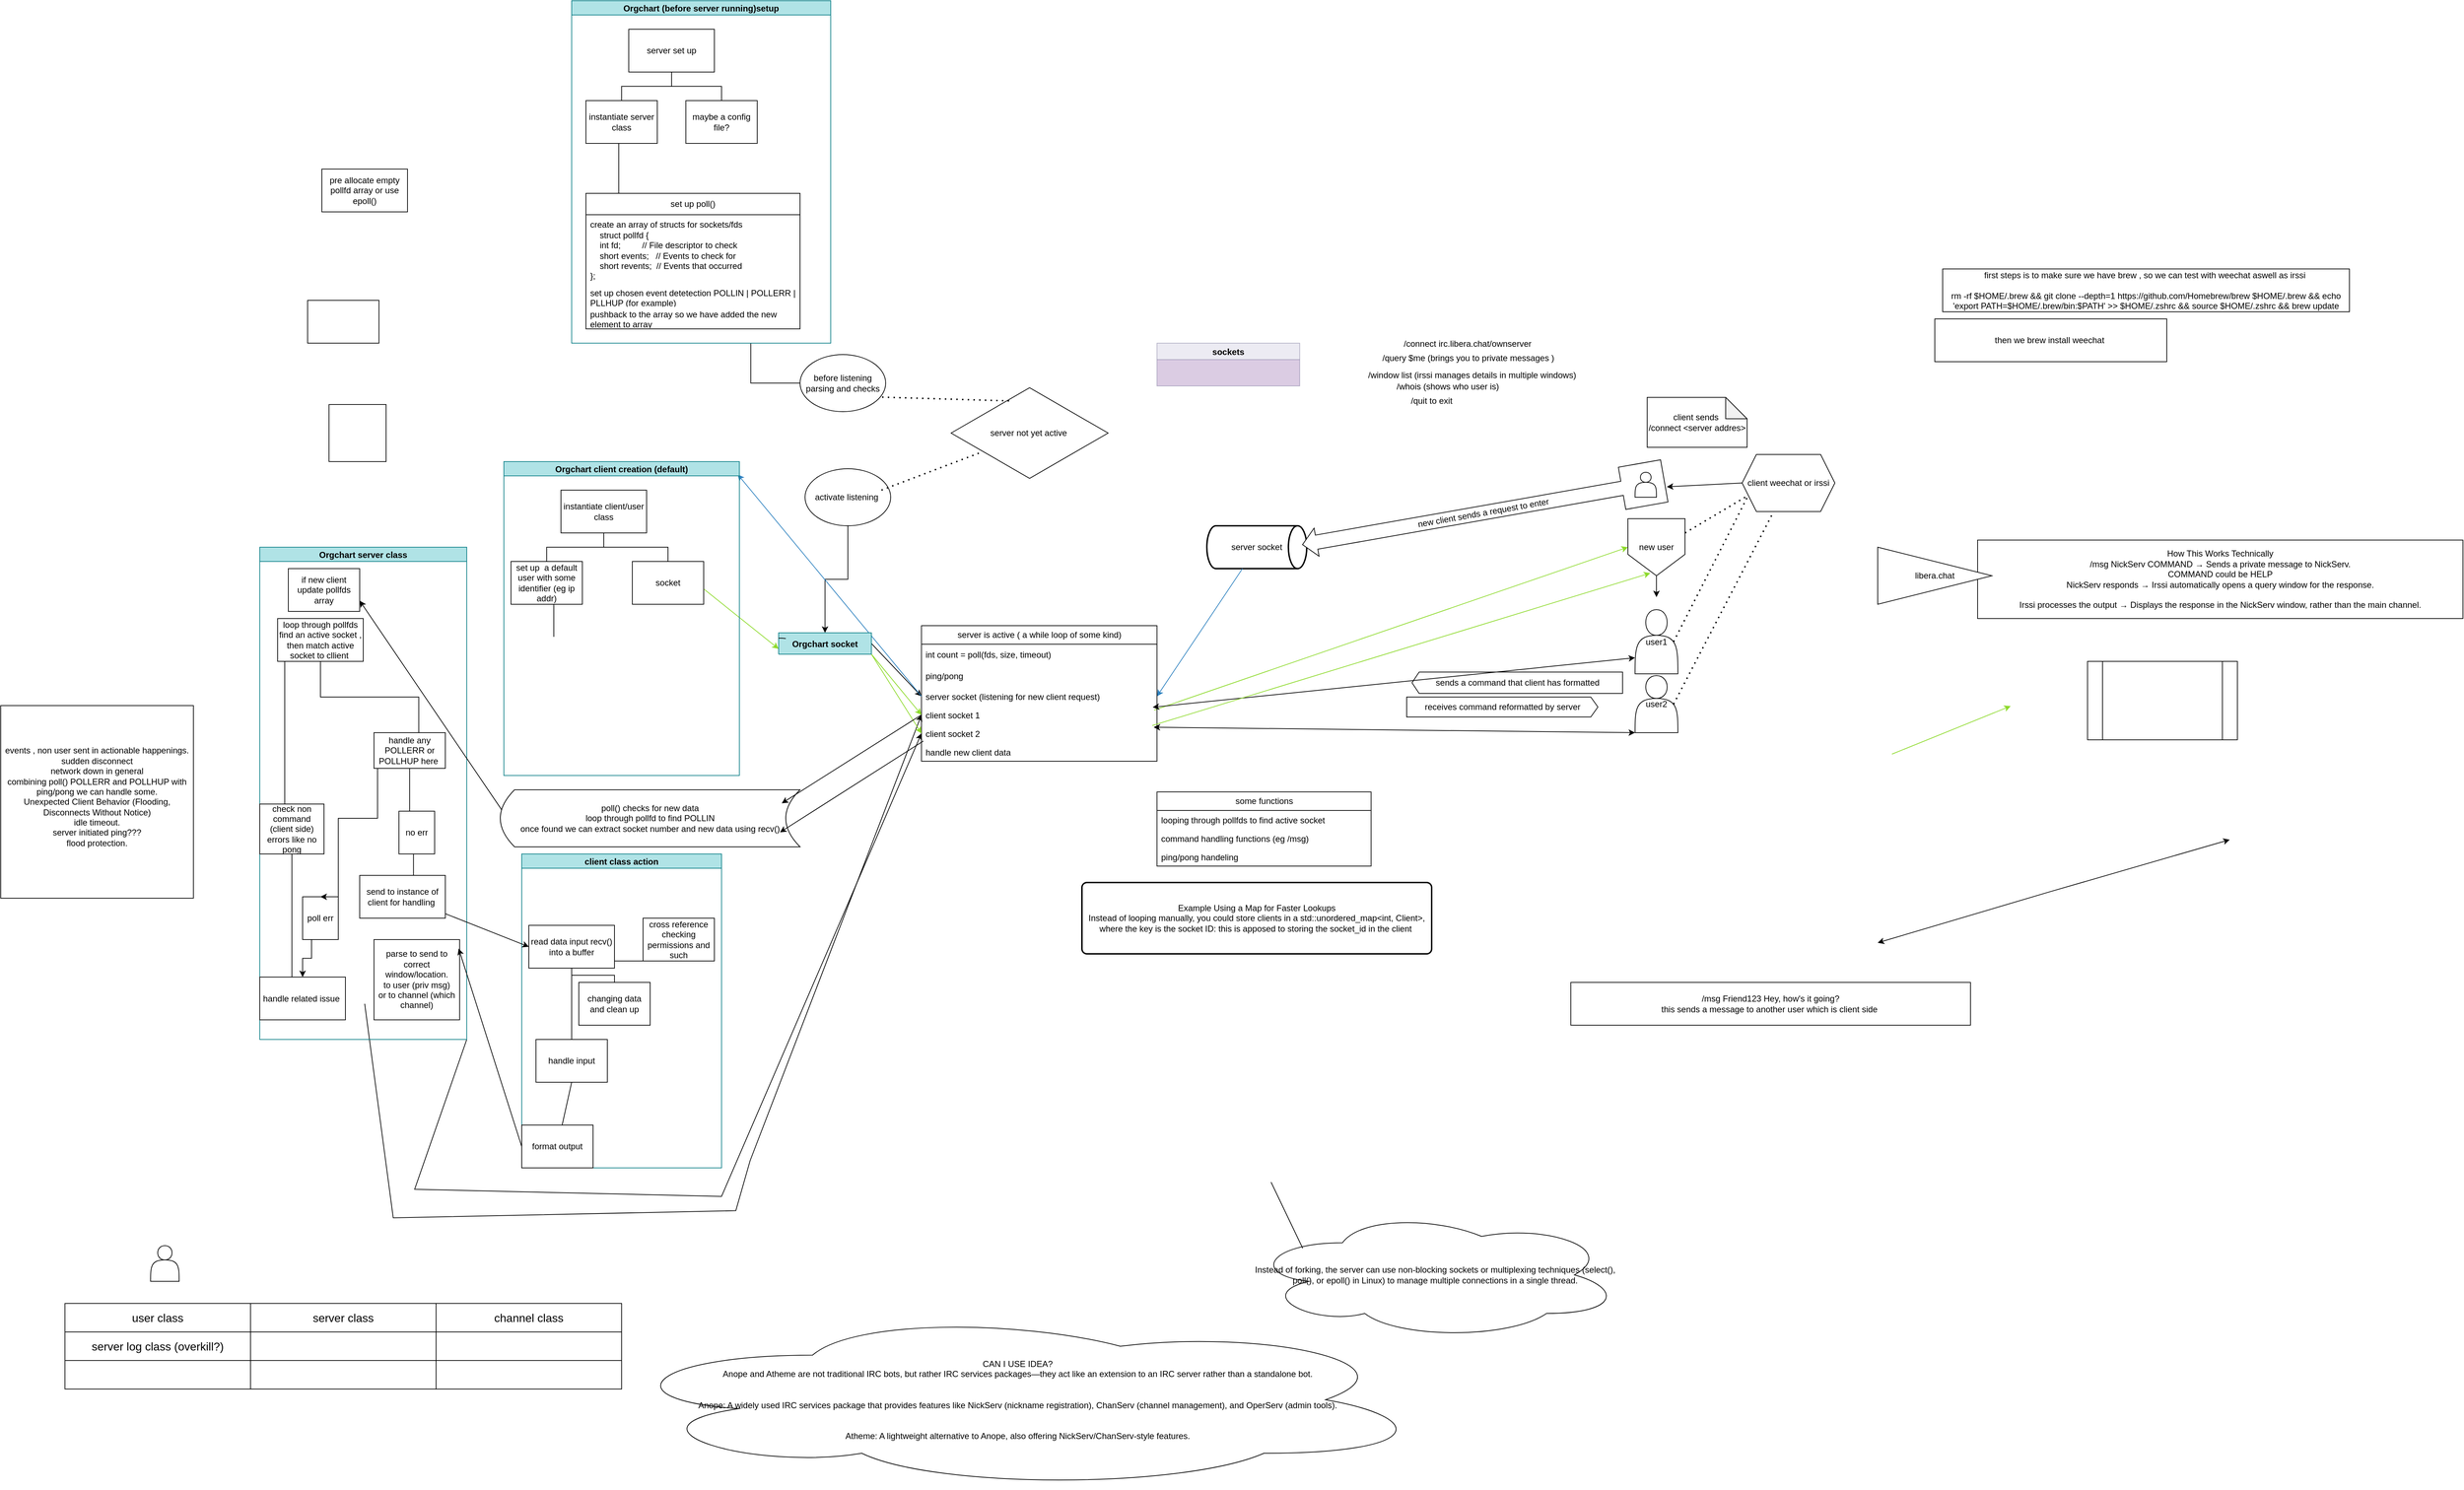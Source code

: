 <mxfile version="26.2.9">
  <diagram id="C5RBs43oDa-KdzZeNtuy" name="Page-1">
    <mxGraphModel dx="3628" dy="2296" grid="1" gridSize="10" guides="1" tooltips="1" connect="1" arrows="1" fold="1" page="1" pageScale="1" pageWidth="827" pageHeight="1169" math="0" shadow="0">
      <root>
        <mxCell id="WIyWlLk6GJQsqaUBKTNV-0" />
        <mxCell id="WIyWlLk6GJQsqaUBKTNV-1" parent="WIyWlLk6GJQsqaUBKTNV-0" />
        <mxCell id="5MD_yXAeS-COMyXmqL5d-62" value="sockets" style="swimlane;fillColor=#d0cee2;swimlaneFillColor=#A680B8;opacity=40;strokeColor=#56517e;" parent="WIyWlLk6GJQsqaUBKTNV-1" vertex="1">
          <mxGeometry x="140.15" y="-96" width="200" height="60" as="geometry" />
        </mxCell>
        <mxCell id="6PssmGfSwWKb-5sigFfC-0" value="first steps is to make sure we have brew , so we can test with weechat aswell as irssi&amp;nbsp;&lt;br&gt;&lt;br&gt;&lt;div&gt;rm -rf $HOME/.brew &amp;amp;&amp;amp; git clone --depth=1 https://github.com/Homebrew/brew $HOME/.brew &amp;amp;&amp;amp; echo &#39;export PATH=$HOME/.brew/bin:$PATH&#39; &amp;gt;&amp;gt; $HOME/.zshrc &amp;amp;&amp;amp; source $HOME/.zshrc &amp;amp;&amp;amp; brew update&lt;br&gt;&lt;/div&gt;" style="rounded=0;whiteSpace=wrap;html=1;" parent="WIyWlLk6GJQsqaUBKTNV-1" vertex="1">
          <mxGeometry x="1241" y="-200" width="570" height="60" as="geometry" />
        </mxCell>
        <mxCell id="6PssmGfSwWKb-5sigFfC-1" value="then we brew install weechat&amp;nbsp;" style="rounded=0;whiteSpace=wrap;html=1;" parent="WIyWlLk6GJQsqaUBKTNV-1" vertex="1">
          <mxGeometry x="1230" y="-130" width="325" height="60" as="geometry" />
        </mxCell>
        <mxCell id="6PssmGfSwWKb-5sigFfC-3" value="client weechat or irssi" style="shape=hexagon;perimeter=hexagonPerimeter2;whiteSpace=wrap;html=1;fixedSize=1;" parent="WIyWlLk6GJQsqaUBKTNV-1" vertex="1">
          <mxGeometry x="960" y="60" width="130" height="80" as="geometry" />
        </mxCell>
        <mxCell id="6PssmGfSwWKb-5sigFfC-4" value="server not yet active&amp;nbsp;" style="html=1;whiteSpace=wrap;aspect=fixed;shape=isoRectangle;" parent="WIyWlLk6GJQsqaUBKTNV-1" vertex="1">
          <mxGeometry x="-148.34" y="-36" width="220" height="132" as="geometry" />
        </mxCell>
        <mxCell id="6PssmGfSwWKb-5sigFfC-5" value="before listening parsing and checks" style="ellipse;whiteSpace=wrap;html=1;" parent="WIyWlLk6GJQsqaUBKTNV-1" vertex="1">
          <mxGeometry x="-360" y="-80" width="120" height="80" as="geometry" />
        </mxCell>
        <mxCell id="5MD_yXAeS-COMyXmqL5d-126" style="edgeStyle=orthogonalEdgeStyle;rounded=0;orthogonalLoop=1;jettySize=auto;html=1;exitX=0.5;exitY=1;exitDx=0;exitDy=0;entryX=0.5;entryY=0;entryDx=0;entryDy=0;" parent="WIyWlLk6GJQsqaUBKTNV-1" source="6PssmGfSwWKb-5sigFfC-6" target="5MD_yXAeS-COMyXmqL5d-55" edge="1">
          <mxGeometry relative="1" as="geometry" />
        </mxCell>
        <mxCell id="6PssmGfSwWKb-5sigFfC-6" value="activate listening&amp;nbsp;" style="ellipse;whiteSpace=wrap;html=1;" parent="WIyWlLk6GJQsqaUBKTNV-1" vertex="1">
          <mxGeometry x="-353" y="80" width="120" height="80" as="geometry" />
        </mxCell>
        <mxCell id="6PssmGfSwWKb-5sigFfC-8" value="" style="endArrow=none;dashed=1;html=1;dashPattern=1 3;strokeWidth=2;rounded=0;exitX=0.958;exitY=0.746;exitDx=0;exitDy=0;exitPerimeter=0;entryX=0.382;entryY=0.159;entryDx=0;entryDy=0;entryPerimeter=0;" parent="WIyWlLk6GJQsqaUBKTNV-1" source="6PssmGfSwWKb-5sigFfC-5" target="6PssmGfSwWKb-5sigFfC-4" edge="1">
          <mxGeometry width="50" height="50" relative="1" as="geometry">
            <mxPoint x="-250" y="300" as="sourcePoint" />
            <mxPoint x="-123.088" y="160" as="targetPoint" />
            <Array as="points" />
          </mxGeometry>
        </mxCell>
        <mxCell id="6PssmGfSwWKb-5sigFfC-9" value="" style="endArrow=none;dashed=1;html=1;dashPattern=1 3;strokeWidth=2;rounded=0;entryX=0.2;entryY=0.699;entryDx=0;entryDy=0;entryPerimeter=0;exitX=0.892;exitY=0.375;exitDx=0;exitDy=0;exitPerimeter=0;" parent="WIyWlLk6GJQsqaUBKTNV-1" source="6PssmGfSwWKb-5sigFfC-6" target="6PssmGfSwWKb-5sigFfC-4" edge="1">
          <mxGeometry width="50" height="50" relative="1" as="geometry">
            <mxPoint x="-210" y="460" as="sourcePoint" />
            <mxPoint x="-160" y="410" as="targetPoint" />
          </mxGeometry>
        </mxCell>
        <mxCell id="6PssmGfSwWKb-5sigFfC-16" value="/query $me (brings you to private messages )" style="text;strokeColor=none;fillColor=none;align=left;verticalAlign=middle;spacingLeft=4;spacingRight=4;overflow=hidden;points=[[0,0.5],[1,0.5]];portConstraint=eastwest;rotatable=0;whiteSpace=wrap;html=1;" parent="WIyWlLk6GJQsqaUBKTNV-1" vertex="1">
          <mxGeometry x="450" y="-90" width="350" height="30" as="geometry" />
        </mxCell>
        <mxCell id="6PssmGfSwWKb-5sigFfC-17" value="/connect irc.libera.chat/ownserver" style="text;strokeColor=none;fillColor=none;align=left;verticalAlign=middle;spacingLeft=4;spacingRight=4;overflow=hidden;points=[[0,0.5],[1,0.5]];portConstraint=eastwest;rotatable=0;whiteSpace=wrap;html=1;" parent="WIyWlLk6GJQsqaUBKTNV-1" vertex="1">
          <mxGeometry x="480" y="-110" width="390" height="30" as="geometry" />
        </mxCell>
        <mxCell id="6PssmGfSwWKb-5sigFfC-18" value="/quit to exit" style="text;strokeColor=none;fillColor=none;align=left;verticalAlign=middle;spacingLeft=4;spacingRight=4;overflow=hidden;points=[[0,0.5],[1,0.5]];portConstraint=eastwest;rotatable=0;whiteSpace=wrap;html=1;" parent="WIyWlLk6GJQsqaUBKTNV-1" vertex="1">
          <mxGeometry x="490" y="-30" width="310" height="30" as="geometry" />
        </mxCell>
        <mxCell id="6PssmGfSwWKb-5sigFfC-19" value="/whois (shows who user is)" style="text;strokeColor=none;fillColor=none;align=left;verticalAlign=middle;spacingLeft=4;spacingRight=4;overflow=hidden;points=[[0,0.5],[1,0.5]];portConstraint=eastwest;rotatable=0;whiteSpace=wrap;html=1;" parent="WIyWlLk6GJQsqaUBKTNV-1" vertex="1">
          <mxGeometry x="470" y="-50" width="290" height="30" as="geometry" />
        </mxCell>
        <mxCell id="6PssmGfSwWKb-5sigFfC-20" value="/window list (irssi manages details in multiple windows)" style="text;strokeColor=none;fillColor=none;align=left;verticalAlign=middle;spacingLeft=4;spacingRight=4;overflow=hidden;points=[[0,0.5],[1,0.5]];portConstraint=eastwest;rotatable=0;whiteSpace=wrap;html=1;" parent="WIyWlLk6GJQsqaUBKTNV-1" vertex="1">
          <mxGeometry x="430" y="-66" width="460" height="30" as="geometry" />
        </mxCell>
        <mxCell id="6PssmGfSwWKb-5sigFfC-22" value="&lt;div&gt;How This Works Technically&lt;/div&gt;&lt;div&gt;/msg NickServ COMMAND → Sends a private message to NickServ.&lt;/div&gt;&lt;div&gt;COMMAND could be HELP&lt;/div&gt;&lt;div&gt;NickServ responds → Irssi automatically opens a query window for the response.&lt;/div&gt;&lt;div&gt;&lt;br&gt;&lt;/div&gt;&lt;div&gt;Irssi processes the output → Displays the response in the NickServ window, rather than the main channel.&lt;/div&gt;" style="rounded=0;whiteSpace=wrap;html=1;" parent="WIyWlLk6GJQsqaUBKTNV-1" vertex="1">
          <mxGeometry x="1290" y="180" width="680" height="110" as="geometry" />
        </mxCell>
        <mxCell id="6PssmGfSwWKb-5sigFfC-24" value="libera.chat" style="triangle;whiteSpace=wrap;html=1;" parent="WIyWlLk6GJQsqaUBKTNV-1" vertex="1">
          <mxGeometry x="1150" y="190" width="160" height="80" as="geometry" />
        </mxCell>
        <mxCell id="6PssmGfSwWKb-5sigFfC-25" value="/msg Friend123 Hey, how&#39;s it going?&lt;br&gt;this sends a message to another user which is client side&amp;nbsp;" style="rounded=0;whiteSpace=wrap;html=1;" parent="WIyWlLk6GJQsqaUBKTNV-1" vertex="1">
          <mxGeometry x="720" y="800" width="560" height="60" as="geometry" />
        </mxCell>
        <mxCell id="6PssmGfSwWKb-5sigFfC-27" value="" style="shape=actor;whiteSpace=wrap;html=1;" parent="WIyWlLk6GJQsqaUBKTNV-1" vertex="1">
          <mxGeometry x="-1270" y="1169" width="40" height="50" as="geometry" />
        </mxCell>
        <mxCell id="6PssmGfSwWKb-5sigFfC-28" value="&lt;div&gt;CAN I USE IDEA?&lt;/div&gt;Anope and Atheme are not traditional IRC bots, but rather IRC services packages—they act like an extension to an IRC server rather than a standalone bot.&lt;br&gt;&lt;br&gt;&lt;br&gt;Anope: A widely used IRC services package that provides features like NickServ (nickname registration), ChanServ (channel management), and OperServ (admin tools).&lt;br&gt;&lt;br&gt;&lt;br&gt;Atheme: A lightweight alternative to Anope, also offering NickServ/ChanServ-style features." style="ellipse;shape=cloud;whiteSpace=wrap;html=1;" parent="WIyWlLk6GJQsqaUBKTNV-1" vertex="1">
          <mxGeometry x="-630" y="1260" width="1150" height="250" as="geometry" />
        </mxCell>
        <mxCell id="6PssmGfSwWKb-5sigFfC-29" value="" style="shape=table;startSize=0;container=1;collapsible=0;childLayout=tableLayout;fontSize=16;" parent="WIyWlLk6GJQsqaUBKTNV-1" vertex="1">
          <mxGeometry x="-1390" y="1250" width="780" height="120" as="geometry" />
        </mxCell>
        <mxCell id="6PssmGfSwWKb-5sigFfC-30" value="" style="shape=tableRow;horizontal=0;startSize=0;swimlaneHead=0;swimlaneBody=0;strokeColor=inherit;top=0;left=0;bottom=0;right=0;collapsible=0;dropTarget=0;fillColor=none;points=[[0,0.5],[1,0.5]];portConstraint=eastwest;fontSize=16;" parent="6PssmGfSwWKb-5sigFfC-29" vertex="1">
          <mxGeometry width="780" height="40" as="geometry" />
        </mxCell>
        <mxCell id="6PssmGfSwWKb-5sigFfC-31" value="user class" style="shape=partialRectangle;html=1;whiteSpace=wrap;connectable=0;strokeColor=inherit;overflow=hidden;fillColor=none;top=0;left=0;bottom=0;right=0;pointerEvents=1;fontSize=16;" parent="6PssmGfSwWKb-5sigFfC-30" vertex="1">
          <mxGeometry width="260" height="40" as="geometry">
            <mxRectangle width="260" height="40" as="alternateBounds" />
          </mxGeometry>
        </mxCell>
        <mxCell id="6PssmGfSwWKb-5sigFfC-32" value="server class" style="shape=partialRectangle;html=1;whiteSpace=wrap;connectable=0;strokeColor=inherit;overflow=hidden;fillColor=none;top=0;left=0;bottom=0;right=0;pointerEvents=1;fontSize=16;" parent="6PssmGfSwWKb-5sigFfC-30" vertex="1">
          <mxGeometry x="260" width="260" height="40" as="geometry">
            <mxRectangle width="260" height="40" as="alternateBounds" />
          </mxGeometry>
        </mxCell>
        <mxCell id="6PssmGfSwWKb-5sigFfC-33" value="channel class" style="shape=partialRectangle;html=1;whiteSpace=wrap;connectable=0;strokeColor=inherit;overflow=hidden;fillColor=none;top=0;left=0;bottom=0;right=0;pointerEvents=1;fontSize=16;" parent="6PssmGfSwWKb-5sigFfC-30" vertex="1">
          <mxGeometry x="520" width="260" height="40" as="geometry">
            <mxRectangle width="260" height="40" as="alternateBounds" />
          </mxGeometry>
        </mxCell>
        <mxCell id="6PssmGfSwWKb-5sigFfC-34" value="" style="shape=tableRow;horizontal=0;startSize=0;swimlaneHead=0;swimlaneBody=0;strokeColor=inherit;top=0;left=0;bottom=0;right=0;collapsible=0;dropTarget=0;fillColor=none;points=[[0,0.5],[1,0.5]];portConstraint=eastwest;fontSize=16;" parent="6PssmGfSwWKb-5sigFfC-29" vertex="1">
          <mxGeometry y="40" width="780" height="40" as="geometry" />
        </mxCell>
        <mxCell id="6PssmGfSwWKb-5sigFfC-35" value="server log class (overkill?)" style="shape=partialRectangle;html=1;whiteSpace=wrap;connectable=0;strokeColor=inherit;overflow=hidden;fillColor=none;top=0;left=0;bottom=0;right=0;pointerEvents=1;fontSize=16;" parent="6PssmGfSwWKb-5sigFfC-34" vertex="1">
          <mxGeometry width="260" height="40" as="geometry">
            <mxRectangle width="260" height="40" as="alternateBounds" />
          </mxGeometry>
        </mxCell>
        <mxCell id="6PssmGfSwWKb-5sigFfC-36" value="" style="shape=partialRectangle;html=1;whiteSpace=wrap;connectable=0;strokeColor=inherit;overflow=hidden;fillColor=none;top=0;left=0;bottom=0;right=0;pointerEvents=1;fontSize=16;" parent="6PssmGfSwWKb-5sigFfC-34" vertex="1">
          <mxGeometry x="260" width="260" height="40" as="geometry">
            <mxRectangle width="260" height="40" as="alternateBounds" />
          </mxGeometry>
        </mxCell>
        <mxCell id="6PssmGfSwWKb-5sigFfC-37" value="" style="shape=partialRectangle;html=1;whiteSpace=wrap;connectable=0;strokeColor=inherit;overflow=hidden;fillColor=none;top=0;left=0;bottom=0;right=0;pointerEvents=1;fontSize=16;" parent="6PssmGfSwWKb-5sigFfC-34" vertex="1">
          <mxGeometry x="520" width="260" height="40" as="geometry">
            <mxRectangle width="260" height="40" as="alternateBounds" />
          </mxGeometry>
        </mxCell>
        <mxCell id="6PssmGfSwWKb-5sigFfC-38" value="" style="shape=tableRow;horizontal=0;startSize=0;swimlaneHead=0;swimlaneBody=0;strokeColor=inherit;top=0;left=0;bottom=0;right=0;collapsible=0;dropTarget=0;fillColor=none;points=[[0,0.5],[1,0.5]];portConstraint=eastwest;fontSize=16;" parent="6PssmGfSwWKb-5sigFfC-29" vertex="1">
          <mxGeometry y="80" width="780" height="40" as="geometry" />
        </mxCell>
        <mxCell id="6PssmGfSwWKb-5sigFfC-39" value="" style="shape=partialRectangle;html=1;whiteSpace=wrap;connectable=0;strokeColor=inherit;overflow=hidden;fillColor=none;top=0;left=0;bottom=0;right=0;pointerEvents=1;fontSize=16;" parent="6PssmGfSwWKb-5sigFfC-38" vertex="1">
          <mxGeometry width="260" height="40" as="geometry">
            <mxRectangle width="260" height="40" as="alternateBounds" />
          </mxGeometry>
        </mxCell>
        <mxCell id="6PssmGfSwWKb-5sigFfC-40" value="" style="shape=partialRectangle;html=1;whiteSpace=wrap;connectable=0;strokeColor=inherit;overflow=hidden;fillColor=none;top=0;left=0;bottom=0;right=0;pointerEvents=1;fontSize=16;" parent="6PssmGfSwWKb-5sigFfC-38" vertex="1">
          <mxGeometry x="260" width="260" height="40" as="geometry">
            <mxRectangle width="260" height="40" as="alternateBounds" />
          </mxGeometry>
        </mxCell>
        <mxCell id="6PssmGfSwWKb-5sigFfC-41" value="" style="shape=partialRectangle;html=1;whiteSpace=wrap;connectable=0;strokeColor=inherit;overflow=hidden;fillColor=none;top=0;left=0;bottom=0;right=0;pointerEvents=1;fontSize=16;" parent="6PssmGfSwWKb-5sigFfC-38" vertex="1">
          <mxGeometry x="520" width="260" height="40" as="geometry">
            <mxRectangle width="260" height="40" as="alternateBounds" />
          </mxGeometry>
        </mxCell>
        <mxCell id="6PssmGfSwWKb-5sigFfC-42" value="" style="shape=process;whiteSpace=wrap;html=1;backgroundOutline=1;" parent="WIyWlLk6GJQsqaUBKTNV-1" vertex="1">
          <mxGeometry x="1444" y="350" width="210" height="110" as="geometry" />
        </mxCell>
        <mxCell id="6PssmGfSwWKb-5sigFfC-44" value="user2" style="shape=actor;whiteSpace=wrap;html=1;" parent="WIyWlLk6GJQsqaUBKTNV-1" vertex="1">
          <mxGeometry x="810" y="370" width="60" height="80" as="geometry" />
        </mxCell>
        <mxCell id="6PssmGfSwWKb-5sigFfC-45" value="" style="endArrow=none;dashed=1;html=1;dashPattern=1 3;strokeWidth=2;rounded=0;exitX=0.9;exitY=0.5;exitDx=0;exitDy=0;exitPerimeter=0;" parent="WIyWlLk6GJQsqaUBKTNV-1" source="6PssmGfSwWKb-5sigFfC-44" target="6PssmGfSwWKb-5sigFfC-3" edge="1">
          <mxGeometry width="50" height="50" relative="1" as="geometry">
            <mxPoint x="590" y="320" as="sourcePoint" />
            <mxPoint x="640" y="270" as="targetPoint" />
          </mxGeometry>
        </mxCell>
        <mxCell id="6PssmGfSwWKb-5sigFfC-48" value="" style="endArrow=classic;startArrow=classic;html=1;rounded=0;exitX=0.986;exitY=0.167;exitDx=0;exitDy=0;exitPerimeter=0;entryX=0;entryY=1;entryDx=0;entryDy=0;entryPerimeter=0;" parent="WIyWlLk6GJQsqaUBKTNV-1" source="5MD_yXAeS-COMyXmqL5d-67" target="6PssmGfSwWKb-5sigFfC-44" edge="1">
          <mxGeometry width="50" height="50" relative="1" as="geometry">
            <mxPoint x="400" y="520" as="sourcePoint" />
            <mxPoint x="450" y="470" as="targetPoint" />
          </mxGeometry>
        </mxCell>
        <mxCell id="6PssmGfSwWKb-5sigFfC-50" value="user1" style="shape=actor;whiteSpace=wrap;html=1;" parent="WIyWlLk6GJQsqaUBKTNV-1" vertex="1">
          <mxGeometry x="810" y="277.5" width="60" height="90" as="geometry" />
        </mxCell>
        <mxCell id="6PssmGfSwWKb-5sigFfC-51" value="" style="endArrow=none;dashed=1;html=1;dashPattern=1 3;strokeWidth=2;rounded=0;entryX=0;entryY=0.75;entryDx=0;entryDy=0;exitX=0.9;exitY=0.5;exitDx=0;exitDy=0;exitPerimeter=0;" parent="WIyWlLk6GJQsqaUBKTNV-1" source="6PssmGfSwWKb-5sigFfC-50" target="6PssmGfSwWKb-5sigFfC-3" edge="1">
          <mxGeometry width="50" height="50" relative="1" as="geometry">
            <mxPoint x="530" y="320" as="sourcePoint" />
            <mxPoint x="580" y="270" as="targetPoint" />
          </mxGeometry>
        </mxCell>
        <mxCell id="6PssmGfSwWKb-5sigFfC-53" value="" style="endArrow=classic;startArrow=classic;html=1;rounded=0;entryX=0.054;entryY=0.963;entryDx=0;entryDy=0;entryPerimeter=0;" parent="WIyWlLk6GJQsqaUBKTNV-1" edge="1">
          <mxGeometry width="50" height="50" relative="1" as="geometry">
            <mxPoint x="1150" y="744.441" as="sourcePoint" />
            <mxPoint x="1643.24" y="600.0" as="targetPoint" />
            <Array as="points">
              <mxPoint x="1390" y="673.33" />
            </Array>
          </mxGeometry>
        </mxCell>
        <mxCell id="6PssmGfSwWKb-5sigFfC-61" value="Instead of forking, the server can use non-blocking sockets or multiplexing techniques (select(), poll(), or epoll() in Linux) to manage multiple connections in a single thread." style="ellipse;shape=cloud;whiteSpace=wrap;html=1;" parent="WIyWlLk6GJQsqaUBKTNV-1" vertex="1">
          <mxGeometry x="270" y="1120" width="520" height="180" as="geometry" />
        </mxCell>
        <mxCell id="6PssmGfSwWKb-5sigFfC-63" value="" style="endArrow=none;html=1;rounded=0;exitX=0.143;exitY=0.293;exitDx=0;exitDy=0;exitPerimeter=0;" parent="WIyWlLk6GJQsqaUBKTNV-1" source="6PssmGfSwWKb-5sigFfC-61" edge="1">
          <mxGeometry width="50" height="50" relative="1" as="geometry">
            <mxPoint x="340" y="940" as="sourcePoint" />
            <mxPoint x="300" y="1080" as="targetPoint" />
          </mxGeometry>
        </mxCell>
        <mxCell id="5MD_yXAeS-COMyXmqL5d-1" value="server socket" style="strokeWidth=2;html=1;shape=mxgraph.flowchart.direct_data;whiteSpace=wrap;" parent="WIyWlLk6GJQsqaUBKTNV-1" vertex="1">
          <mxGeometry x="210" y="160" width="140" height="60" as="geometry" />
        </mxCell>
        <mxCell id="5MD_yXAeS-COMyXmqL5d-2" value="" style="endArrow=classic;html=1;rounded=0;entryX=0;entryY=0.5;entryDx=0;entryDy=0;exitX=1;exitY=0.5;exitDx=0;exitDy=0;" parent="WIyWlLk6GJQsqaUBKTNV-1" source="5MD_yXAeS-COMyXmqL5d-55" target="5MD_yXAeS-COMyXmqL5d-65" edge="1">
          <mxGeometry width="50" height="50" relative="1" as="geometry">
            <mxPoint x="80" y="310" as="sourcePoint" />
            <mxPoint x="180" y="190" as="targetPoint" />
          </mxGeometry>
        </mxCell>
        <mxCell id="5MD_yXAeS-COMyXmqL5d-8" value="new client sends a request to enter" style="html=1;shadow=0;dashed=0;align=center;verticalAlign=middle;shape=mxgraph.arrows2.calloutArrow;dy=10;dx=20;notch=60;arrowHead=10;flipH=1;rotation=-10;" parent="WIyWlLk6GJQsqaUBKTNV-1" vertex="1">
          <mxGeometry x="340.15" y="111.74" width="514.68" height="60" as="geometry" />
        </mxCell>
        <mxCell id="5MD_yXAeS-COMyXmqL5d-9" value="&lt;div&gt;&lt;br&gt;&lt;/div&gt;" style="shape=actor;whiteSpace=wrap;html=1;align=center;" parent="WIyWlLk6GJQsqaUBKTNV-1" vertex="1">
          <mxGeometry x="810" y="85" width="30" height="35" as="geometry" />
        </mxCell>
        <mxCell id="5MD_yXAeS-COMyXmqL5d-11" value="" style="endArrow=classic;html=1;rounded=0;exitX=0;exitY=0.5;exitDx=0;exitDy=0;entryX=-0.004;entryY=0.646;entryDx=0;entryDy=0;entryPerimeter=0;" parent="WIyWlLk6GJQsqaUBKTNV-1" source="6PssmGfSwWKb-5sigFfC-3" target="5MD_yXAeS-COMyXmqL5d-8" edge="1">
          <mxGeometry width="50" height="50" relative="1" as="geometry">
            <mxPoint x="830" y="140" as="sourcePoint" />
            <mxPoint x="880" y="90" as="targetPoint" />
          </mxGeometry>
        </mxCell>
        <mxCell id="5MD_yXAeS-COMyXmqL5d-12" value="client sends&amp;nbsp;&lt;div&gt;/connect &amp;lt;server addres&amp;gt;&lt;/div&gt;" style="shape=note;whiteSpace=wrap;html=1;backgroundOutline=1;darkOpacity=0.05;" parent="WIyWlLk6GJQsqaUBKTNV-1" vertex="1">
          <mxGeometry x="827" y="-20" width="140" height="70" as="geometry" />
        </mxCell>
        <mxCell id="5MD_yXAeS-COMyXmqL5d-13" value="" style="endArrow=classic;html=1;rounded=0;fillColor=#dae8fc;strokeColor=#2D81BF;entryX=1;entryY=0.5;entryDx=0;entryDy=0;" parent="WIyWlLk6GJQsqaUBKTNV-1" source="5MD_yXAeS-COMyXmqL5d-1" target="5MD_yXAeS-COMyXmqL5d-65" edge="1">
          <mxGeometry width="50" height="50" relative="1" as="geometry">
            <mxPoint x="20" y="380" as="sourcePoint" />
            <mxPoint x="130" y="310" as="targetPoint" />
          </mxGeometry>
        </mxCell>
        <mxCell id="5MD_yXAeS-COMyXmqL5d-15" value="" style="endArrow=classic;html=1;rounded=0;entryX=-0.03;entryY=0.663;entryDx=0;entryDy=0;entryPerimeter=0;exitX=0.724;exitY=0.224;exitDx=0;exitDy=0;exitPerimeter=0;strokeColor=#8DDA2B;" parent="WIyWlLk6GJQsqaUBKTNV-1" edge="1">
          <mxGeometry width="50" height="50" relative="1" as="geometry">
            <mxPoint x="1170" y="480.0" as="sourcePoint" />
            <mxPoint x="1336.3" y="412.7" as="targetPoint" />
          </mxGeometry>
        </mxCell>
        <mxCell id="5MD_yXAeS-COMyXmqL5d-16" value="" style="endArrow=classic;html=1;rounded=0;exitX=0.988;exitY=0.244;exitDx=0;exitDy=0;strokeColor=#8DDA2B;entryX=0;entryY=0.5;entryDx=0;entryDy=0;exitPerimeter=0;" parent="WIyWlLk6GJQsqaUBKTNV-1" source="5MD_yXAeS-COMyXmqL5d-66" target="5MD_yXAeS-COMyXmqL5d-19" edge="1">
          <mxGeometry width="50" height="50" relative="1" as="geometry">
            <mxPoint x="340" y="355" as="sourcePoint" />
            <mxPoint x="790" y="190" as="targetPoint" />
          </mxGeometry>
        </mxCell>
        <mxCell id="5MD_yXAeS-COMyXmqL5d-22" style="edgeStyle=orthogonalEdgeStyle;rounded=0;orthogonalLoop=1;jettySize=auto;html=1;" parent="WIyWlLk6GJQsqaUBKTNV-1" source="5MD_yXAeS-COMyXmqL5d-19" edge="1">
          <mxGeometry relative="1" as="geometry">
            <mxPoint x="840" y="260" as="targetPoint" />
          </mxGeometry>
        </mxCell>
        <mxCell id="5MD_yXAeS-COMyXmqL5d-19" value="new user" style="shape=offPageConnector;whiteSpace=wrap;html=1;" parent="WIyWlLk6GJQsqaUBKTNV-1" vertex="1">
          <mxGeometry x="800" y="150" width="80" height="80" as="geometry" />
        </mxCell>
        <mxCell id="5MD_yXAeS-COMyXmqL5d-21" value="" style="endArrow=none;dashed=1;html=1;dashPattern=1 3;strokeWidth=2;rounded=0;entryX=0;entryY=0.75;entryDx=0;entryDy=0;exitX=1;exitY=0.25;exitDx=0;exitDy=0;" parent="WIyWlLk6GJQsqaUBKTNV-1" source="5MD_yXAeS-COMyXmqL5d-19" target="6PssmGfSwWKb-5sigFfC-3" edge="1">
          <mxGeometry width="50" height="50" relative="1" as="geometry">
            <mxPoint x="880" y="190" as="sourcePoint" />
            <mxPoint x="930" y="140" as="targetPoint" />
          </mxGeometry>
        </mxCell>
        <mxCell id="5MD_yXAeS-COMyXmqL5d-26" value="sends a command that client has formatted" style="html=1;shadow=0;dashed=0;align=center;verticalAlign=middle;shape=mxgraph.arrows2.arrow;dy=0;dx=10;notch=0;rotation=0;flipH=1;" parent="WIyWlLk6GJQsqaUBKTNV-1" vertex="1">
          <mxGeometry x="497.5" y="365" width="295" height="30" as="geometry" />
        </mxCell>
        <mxCell id="5MD_yXAeS-COMyXmqL5d-37" value="" style="endArrow=classic;html=1;rounded=0;entryX=0;entryY=0.5;entryDx=0;entryDy=0;exitX=1;exitY=1;exitDx=0;exitDy=0;" parent="WIyWlLk6GJQsqaUBKTNV-1" source="5MD_yXAeS-COMyXmqL5d-94" target="5MD_yXAeS-COMyXmqL5d-67" edge="1">
          <mxGeometry width="50" height="50" relative="1" as="geometry">
            <mxPoint x="-950" y="1020" as="sourcePoint" />
            <mxPoint x="110" y="910" as="targetPoint" />
            <Array as="points">
              <mxPoint x="-900" y="1090" />
              <mxPoint x="-470" y="1100" />
            </Array>
          </mxGeometry>
        </mxCell>
        <mxCell id="5MD_yXAeS-COMyXmqL5d-38" value="" style="endArrow=classic;html=1;rounded=0;entryX=0;entryY=0.5;entryDx=0;entryDy=0;" parent="WIyWlLk6GJQsqaUBKTNV-1" target="5MD_yXAeS-COMyXmqL5d-66" edge="1">
          <mxGeometry width="50" height="50" relative="1" as="geometry">
            <mxPoint x="-970" y="830" as="sourcePoint" />
            <mxPoint x="190" y="610" as="targetPoint" />
            <Array as="points">
              <mxPoint x="-930" y="1130" />
              <mxPoint x="-450" y="1120" />
              <mxPoint x="-430" y="1050" />
            </Array>
          </mxGeometry>
        </mxCell>
        <mxCell id="5MD_yXAeS-COMyXmqL5d-39" value="" style="endArrow=classic;startArrow=classic;html=1;rounded=0;entryX=0;entryY=0.75;entryDx=0;entryDy=0;exitX=0.982;exitY=0.09;exitDx=0;exitDy=0;exitPerimeter=0;" parent="WIyWlLk6GJQsqaUBKTNV-1" source="5MD_yXAeS-COMyXmqL5d-66" target="6PssmGfSwWKb-5sigFfC-50" edge="1">
          <mxGeometry width="50" height="50" relative="1" as="geometry">
            <mxPoint x="480" y="510" as="sourcePoint" />
            <mxPoint x="530" y="460" as="targetPoint" />
          </mxGeometry>
        </mxCell>
        <mxCell id="5MD_yXAeS-COMyXmqL5d-42" value="receives command reformatted by server" style="html=1;shadow=0;dashed=0;align=center;verticalAlign=middle;shape=mxgraph.arrows2.arrow;dy=0;dx=10;notch=0;rotation=0;" parent="WIyWlLk6GJQsqaUBKTNV-1" vertex="1">
          <mxGeometry x="490" y="400" width="267.94" height="28" as="geometry" />
        </mxCell>
        <mxCell id="5MD_yXAeS-COMyXmqL5d-54" style="edgeStyle=elbowEdgeStyle;rounded=0;orthogonalLoop=1;jettySize=auto;html=1;startArrow=none;endArrow=none;exitX=0.5;exitY=1;exitDx=0;exitDy=0;" parent="WIyWlLk6GJQsqaUBKTNV-1" source="5MD_yXAeS-COMyXmqL5d-48" target="6PssmGfSwWKb-5sigFfC-5" edge="1">
          <mxGeometry relative="1" as="geometry" />
        </mxCell>
        <mxCell id="5MD_yXAeS-COMyXmqL5d-64" value="server is active ( a while loop of some kind)" style="swimlane;fontStyle=0;childLayout=stackLayout;horizontal=1;startSize=26;fillColor=none;horizontalStack=0;resizeParent=1;resizeParentMax=0;resizeLast=0;collapsible=1;marginBottom=0;html=1;" parent="WIyWlLk6GJQsqaUBKTNV-1" vertex="1">
          <mxGeometry x="-189.85" y="300" width="330" height="190" as="geometry" />
        </mxCell>
        <mxCell id="5MD_yXAeS-COMyXmqL5d-127" value="int count = poll(fds, size, timeout)" style="text;strokeColor=none;fillColor=none;align=left;verticalAlign=middle;spacingLeft=4;spacingRight=4;overflow=hidden;points=[[0,0.5],[1,0.5]];portConstraint=eastwest;rotatable=0;whiteSpace=wrap;html=1;" parent="5MD_yXAeS-COMyXmqL5d-64" vertex="1">
          <mxGeometry y="26" width="330" height="30" as="geometry" />
        </mxCell>
        <mxCell id="5MD_yXAeS-COMyXmqL5d-152" value="ping/pong" style="text;strokeColor=none;fillColor=none;align=left;verticalAlign=middle;spacingLeft=4;spacingRight=4;overflow=hidden;points=[[0,0.5],[1,0.5]];portConstraint=eastwest;rotatable=0;whiteSpace=wrap;html=1;" parent="5MD_yXAeS-COMyXmqL5d-64" vertex="1">
          <mxGeometry y="56" width="330" height="30" as="geometry" />
        </mxCell>
        <mxCell id="5MD_yXAeS-COMyXmqL5d-65" value="server socket (listening for new client request)" style="text;strokeColor=none;fillColor=none;align=left;verticalAlign=top;spacingLeft=4;spacingRight=4;overflow=hidden;rotatable=0;points=[[0,0.5],[1,0.5]];portConstraint=eastwest;whiteSpace=wrap;html=1;" parent="5MD_yXAeS-COMyXmqL5d-64" vertex="1">
          <mxGeometry y="86" width="330" height="26" as="geometry" />
        </mxCell>
        <mxCell id="5MD_yXAeS-COMyXmqL5d-66" value="client socket 1" style="text;strokeColor=none;fillColor=none;align=left;verticalAlign=top;spacingLeft=4;spacingRight=4;overflow=hidden;rotatable=0;points=[[0,0.5],[1,0.5]];portConstraint=eastwest;whiteSpace=wrap;html=1;" parent="5MD_yXAeS-COMyXmqL5d-64" vertex="1">
          <mxGeometry y="112" width="330" height="26" as="geometry" />
        </mxCell>
        <mxCell id="5MD_yXAeS-COMyXmqL5d-67" value="client socket 2" style="text;strokeColor=none;fillColor=none;align=left;verticalAlign=top;spacingLeft=4;spacingRight=4;overflow=hidden;rotatable=0;points=[[0,0.5],[1,0.5]];portConstraint=eastwest;whiteSpace=wrap;html=1;" parent="5MD_yXAeS-COMyXmqL5d-64" vertex="1">
          <mxGeometry y="138" width="330" height="26" as="geometry" />
        </mxCell>
        <mxCell id="5MD_yXAeS-COMyXmqL5d-71" value="handle new client data" style="text;strokeColor=none;fillColor=none;align=left;verticalAlign=top;spacingLeft=4;spacingRight=4;overflow=hidden;rotatable=0;points=[[0,0.5],[1,0.5]];portConstraint=eastwest;whiteSpace=wrap;html=1;" parent="5MD_yXAeS-COMyXmqL5d-64" vertex="1">
          <mxGeometry y="164" width="330" height="26" as="geometry" />
        </mxCell>
        <mxCell id="5MD_yXAeS-COMyXmqL5d-68" value="" style="endArrow=classic;html=1;rounded=0;fillColor=#dae8fc;strokeColor=#2D81BF;entryX=0.993;entryY=0.041;entryDx=0;entryDy=0;exitX=0;exitY=0.5;exitDx=0;exitDy=0;entryPerimeter=0;" parent="WIyWlLk6GJQsqaUBKTNV-1" source="5MD_yXAeS-COMyXmqL5d-65" target="5MD_yXAeS-COMyXmqL5d-81" edge="1">
          <mxGeometry width="50" height="50" relative="1" as="geometry">
            <mxPoint x="-293.34" y="459" as="sourcePoint" />
            <mxPoint x="-370" y="330" as="targetPoint" />
          </mxGeometry>
        </mxCell>
        <mxCell id="5MD_yXAeS-COMyXmqL5d-88" value="" style="whiteSpace=wrap;html=1;align=center;verticalAlign=middle;treeFolding=1;treeMoving=1;newEdgeStyle={&quot;edgeStyle&quot;:&quot;elbowEdgeStyle&quot;,&quot;startArrow&quot;:&quot;none&quot;,&quot;endArrow&quot;:&quot;none&quot;};" parent="WIyWlLk6GJQsqaUBKTNV-1" vertex="1">
          <mxGeometry x="-1050" y="-156" width="100" height="60" as="geometry" />
        </mxCell>
        <mxCell id="5MD_yXAeS-COMyXmqL5d-89" value="" style="endArrow=classic;html=1;rounded=0;strokeColor=#8DDA2B;exitX=1.007;exitY=0.65;exitDx=0;exitDy=0;exitPerimeter=0;entryX=0;entryY=0.75;entryDx=0;entryDy=0;" parent="WIyWlLk6GJQsqaUBKTNV-1" source="5MD_yXAeS-COMyXmqL5d-85" target="5MD_yXAeS-COMyXmqL5d-55" edge="1">
          <mxGeometry width="50" height="50" relative="1" as="geometry">
            <mxPoint x="-440" y="510" as="sourcePoint" />
            <mxPoint x="-330" y="460" as="targetPoint" />
            <Array as="points" />
          </mxGeometry>
        </mxCell>
        <mxCell id="5MD_yXAeS-COMyXmqL5d-90" value="" style="endArrow=classic;html=1;rounded=0;strokeColor=#8DDA2B;entryX=0;entryY=0.5;entryDx=0;entryDy=0;exitX=1;exitY=1;exitDx=0;exitDy=0;" parent="WIyWlLk6GJQsqaUBKTNV-1" source="5MD_yXAeS-COMyXmqL5d-55" target="5MD_yXAeS-COMyXmqL5d-66" edge="1">
          <mxGeometry width="50" height="50" relative="1" as="geometry">
            <mxPoint x="-355" y="510" as="sourcePoint" />
            <mxPoint x="-245" y="460" as="targetPoint" />
          </mxGeometry>
        </mxCell>
        <mxCell id="5MD_yXAeS-COMyXmqL5d-91" value="" style="endArrow=classic;html=1;rounded=0;strokeColor=#8DDA2B;exitX=1;exitY=1;exitDx=0;exitDy=0;entryX=0;entryY=0.5;entryDx=0;entryDy=0;" parent="WIyWlLk6GJQsqaUBKTNV-1" source="5MD_yXAeS-COMyXmqL5d-55" target="5MD_yXAeS-COMyXmqL5d-67" edge="1">
          <mxGeometry width="50" height="50" relative="1" as="geometry">
            <mxPoint x="-230" y="480" as="sourcePoint" />
            <mxPoint x="-173" y="505" as="targetPoint" />
          </mxGeometry>
        </mxCell>
        <mxCell id="5MD_yXAeS-COMyXmqL5d-92" value="" style="endArrow=classic;html=1;rounded=0;exitX=0.98;exitY=0.077;exitDx=0;exitDy=0;strokeColor=#8DDA2B;entryX=0.392;entryY=0.954;entryDx=0;entryDy=0;exitPerimeter=0;entryPerimeter=0;" parent="WIyWlLk6GJQsqaUBKTNV-1" source="5MD_yXAeS-COMyXmqL5d-67" target="5MD_yXAeS-COMyXmqL5d-19" edge="1">
          <mxGeometry width="50" height="50" relative="1" as="geometry">
            <mxPoint x="410" y="360" as="sourcePoint" />
            <mxPoint x="1087" y="102" as="targetPoint" />
          </mxGeometry>
        </mxCell>
        <mxCell id="5MD_yXAeS-COMyXmqL5d-94" value="Orgchart server class" style="swimlane;startSize=20;horizontal=1;containerType=tree;newEdgeStyle={&quot;edgeStyle&quot;:&quot;elbowEdgeStyle&quot;,&quot;startArrow&quot;:&quot;none&quot;,&quot;endArrow&quot;:&quot;none&quot;};fillColor=#b0e3e6;strokeColor=#0e8088;" parent="WIyWlLk6GJQsqaUBKTNV-1" vertex="1">
          <mxGeometry x="-1117" y="190" width="290" height="690" as="geometry" />
        </mxCell>
        <mxCell id="5MD_yXAeS-COMyXmqL5d-96" value="" style="edgeStyle=elbowEdgeStyle;elbow=vertical;sourcePerimeterSpacing=0;targetPerimeterSpacing=0;startArrow=none;endArrow=none;rounded=0;curved=0;entryX=0.628;entryY=-0.008;entryDx=0;entryDy=0;entryPerimeter=0;" parent="5MD_yXAeS-COMyXmqL5d-94" source="5MD_yXAeS-COMyXmqL5d-155" target="5MD_yXAeS-COMyXmqL5d-144" edge="1">
          <mxGeometry relative="1" as="geometry">
            <mxPoint x="230" y="167.5" as="targetPoint" />
          </mxGeometry>
        </mxCell>
        <mxCell id="5MD_yXAeS-COMyXmqL5d-165" style="edgeStyle=elbowEdgeStyle;rounded=0;orthogonalLoop=1;jettySize=auto;html=1;startArrow=none;endArrow=none;exitX=0;exitY=1;exitDx=0;exitDy=0;entryX=0.5;entryY=0;entryDx=0;entryDy=0;" parent="5MD_yXAeS-COMyXmqL5d-94" source="5MD_yXAeS-COMyXmqL5d-97" target="5MD_yXAeS-COMyXmqL5d-164" edge="1">
          <mxGeometry relative="1" as="geometry" />
        </mxCell>
        <UserObject label="loop through pollfds find an active socket , then match active socket to cllient&amp;nbsp;" treeRoot="1" id="5MD_yXAeS-COMyXmqL5d-97">
          <mxCell style="whiteSpace=wrap;html=1;align=center;treeFolding=1;treeMoving=1;newEdgeStyle={&quot;edgeStyle&quot;:&quot;elbowEdgeStyle&quot;,&quot;startArrow&quot;:&quot;none&quot;,&quot;endArrow&quot;:&quot;none&quot;};" parent="5MD_yXAeS-COMyXmqL5d-94" vertex="1">
            <mxGeometry x="25" y="100" width="120" height="60" as="geometry" />
          </mxCell>
        </UserObject>
        <UserObject label="parse to send to correct window/location.&lt;div&gt;to user (priv msg)&lt;/div&gt;&lt;div&gt;or to channel (which channel)&lt;/div&gt;" treeRoot="1" id="5MD_yXAeS-COMyXmqL5d-142">
          <mxCell style="whiteSpace=wrap;html=1;align=center;treeFolding=1;treeMoving=1;newEdgeStyle={&quot;edgeStyle&quot;:&quot;elbowEdgeStyle&quot;,&quot;startArrow&quot;:&quot;none&quot;,&quot;endArrow&quot;:&quot;none&quot;};" parent="5MD_yXAeS-COMyXmqL5d-94" vertex="1">
            <mxGeometry x="160" y="550" width="120" height="112.5" as="geometry" />
          </mxCell>
        </UserObject>
        <UserObject label="send to instance of client for handling&amp;nbsp;" treeRoot="1" id="5MD_yXAeS-COMyXmqL5d-144">
          <mxCell style="whiteSpace=wrap;html=1;align=center;treeFolding=1;treeMoving=1;newEdgeStyle={&quot;edgeStyle&quot;:&quot;elbowEdgeStyle&quot;,&quot;startArrow&quot;:&quot;none&quot;,&quot;endArrow&quot;:&quot;none&quot;};" parent="5MD_yXAeS-COMyXmqL5d-94" vertex="1">
            <mxGeometry x="140" y="460" width="120" height="60" as="geometry" />
          </mxCell>
        </UserObject>
        <mxCell id="5MD_yXAeS-COMyXmqL5d-160" style="edgeStyle=orthogonalEdgeStyle;rounded=0;orthogonalLoop=1;jettySize=auto;html=1;exitX=0.25;exitY=1;exitDx=0;exitDy=0;entryX=0.5;entryY=0;entryDx=0;entryDy=0;" parent="5MD_yXAeS-COMyXmqL5d-94" source="5MD_yXAeS-COMyXmqL5d-161" target="5MD_yXAeS-COMyXmqL5d-159" edge="1">
          <mxGeometry relative="1" as="geometry" />
        </mxCell>
        <mxCell id="5MD_yXAeS-COMyXmqL5d-155" value="handle any POLLERR or POLLHUP here&amp;nbsp;" style="html=1;dashed=0;whiteSpace=wrap;" parent="5MD_yXAeS-COMyXmqL5d-94" vertex="1">
          <mxGeometry x="160" y="260" width="100" height="50" as="geometry" />
        </mxCell>
        <mxCell id="5MD_yXAeS-COMyXmqL5d-157" value="" style="edgeStyle=elbowEdgeStyle;elbow=vertical;sourcePerimeterSpacing=0;targetPerimeterSpacing=0;startArrow=none;endArrow=none;rounded=0;curved=0;entryX=0.628;entryY=-0.008;entryDx=0;entryDy=0;entryPerimeter=0;" parent="5MD_yXAeS-COMyXmqL5d-94" source="5MD_yXAeS-COMyXmqL5d-97" target="5MD_yXAeS-COMyXmqL5d-155" edge="1">
          <mxGeometry relative="1" as="geometry">
            <mxPoint x="-1060" y="330" as="sourcePoint" />
            <mxPoint x="-1025" y="497" as="targetPoint" />
          </mxGeometry>
        </mxCell>
        <mxCell id="5MD_yXAeS-COMyXmqL5d-158" value="no err" style="rounded=0;whiteSpace=wrap;html=1;" parent="5MD_yXAeS-COMyXmqL5d-94" vertex="1">
          <mxGeometry x="195" y="370" width="50" height="60" as="geometry" />
        </mxCell>
        <UserObject label="handle related issue&amp;nbsp;" treeRoot="1" id="5MD_yXAeS-COMyXmqL5d-159">
          <mxCell style="whiteSpace=wrap;html=1;align=center;treeFolding=1;treeMoving=1;newEdgeStyle={&quot;edgeStyle&quot;:&quot;elbowEdgeStyle&quot;,&quot;startArrow&quot;:&quot;none&quot;,&quot;endArrow&quot;:&quot;none&quot;};" parent="5MD_yXAeS-COMyXmqL5d-94" vertex="1">
            <mxGeometry y="602.5" width="120" height="60" as="geometry" />
          </mxCell>
        </UserObject>
        <mxCell id="5MD_yXAeS-COMyXmqL5d-161" value="poll err" style="rounded=0;whiteSpace=wrap;html=1;" parent="5MD_yXAeS-COMyXmqL5d-94" vertex="1">
          <mxGeometry x="60" y="490" width="50" height="60" as="geometry" />
        </mxCell>
        <mxCell id="5MD_yXAeS-COMyXmqL5d-162" value="" style="edgeStyle=orthogonalEdgeStyle;rounded=0;orthogonalLoop=1;jettySize=auto;html=1;exitX=0.25;exitY=1;exitDx=0;exitDy=0;entryX=0.5;entryY=0;entryDx=0;entryDy=0;" parent="5MD_yXAeS-COMyXmqL5d-94" source="5MD_yXAeS-COMyXmqL5d-155" target="5MD_yXAeS-COMyXmqL5d-161" edge="1">
          <mxGeometry relative="1" as="geometry">
            <mxPoint x="-1085" y="430" as="sourcePoint" />
            <mxPoint x="-1120" y="542" as="targetPoint" />
            <Array as="points">
              <mxPoint x="165" y="380" />
              <mxPoint x="110" y="380" />
              <mxPoint x="110" y="490" />
            </Array>
          </mxGeometry>
        </mxCell>
        <mxCell id="5MD_yXAeS-COMyXmqL5d-166" style="edgeStyle=elbowEdgeStyle;rounded=0;orthogonalLoop=1;jettySize=auto;html=1;startArrow=none;endArrow=none;exitX=0.5;exitY=1;exitDx=0;exitDy=0;" parent="5MD_yXAeS-COMyXmqL5d-94" source="5MD_yXAeS-COMyXmqL5d-164" target="5MD_yXAeS-COMyXmqL5d-159" edge="1">
          <mxGeometry relative="1" as="geometry" />
        </mxCell>
        <UserObject label="check non command (client side) errors like no pong" treeRoot="1" id="5MD_yXAeS-COMyXmqL5d-164">
          <mxCell style="whiteSpace=wrap;html=1;align=center;treeFolding=1;treeMoving=1;newEdgeStyle={&quot;edgeStyle&quot;:&quot;elbowEdgeStyle&quot;,&quot;startArrow&quot;:&quot;none&quot;,&quot;endArrow&quot;:&quot;none&quot;};" parent="5MD_yXAeS-COMyXmqL5d-94" vertex="1">
            <mxGeometry y="360" width="90" height="70" as="geometry" />
          </mxCell>
        </UserObject>
        <mxCell id="5MD_yXAeS-COMyXmqL5d-104" value="if new client update pollfds array&lt;div&gt;&lt;/div&gt;" style="whiteSpace=wrap;html=1;align=center;verticalAlign=middle;treeFolding=1;treeMoving=1;newEdgeStyle={&quot;edgeStyle&quot;:&quot;elbowEdgeStyle&quot;,&quot;startArrow&quot;:&quot;none&quot;,&quot;endArrow&quot;:&quot;none&quot;};" parent="5MD_yXAeS-COMyXmqL5d-94" vertex="1">
          <mxGeometry x="40" y="30" width="100" height="60" as="geometry" />
        </mxCell>
        <mxCell id="5MD_yXAeS-COMyXmqL5d-100" value="poll() checks for new data&lt;div&gt;loop through pollfd to find POLLIN&lt;/div&gt;&lt;div&gt;once found we can extract socket number and new data using recv()&lt;/div&gt;" style="shape=dataStorage;whiteSpace=wrap;html=1;fixedSize=1;" parent="WIyWlLk6GJQsqaUBKTNV-1" vertex="1">
          <mxGeometry x="-780" y="530" width="420" height="80" as="geometry" />
        </mxCell>
        <mxCell id="5MD_yXAeS-COMyXmqL5d-101" value="" style="endArrow=classic;html=1;rounded=0;exitX=0;exitY=0.5;exitDx=0;exitDy=0;entryX=0.939;entryY=0.237;entryDx=0;entryDy=0;entryPerimeter=0;" parent="WIyWlLk6GJQsqaUBKTNV-1" source="5MD_yXAeS-COMyXmqL5d-66" target="5MD_yXAeS-COMyXmqL5d-100" edge="1">
          <mxGeometry width="50" height="50" relative="1" as="geometry">
            <mxPoint x="-330" y="510" as="sourcePoint" />
            <mxPoint x="-280" y="460" as="targetPoint" />
          </mxGeometry>
        </mxCell>
        <mxCell id="5MD_yXAeS-COMyXmqL5d-102" value="" style="endArrow=classic;html=1;rounded=0;entryX=0.933;entryY=0.746;entryDx=0;entryDy=0;entryPerimeter=0;exitX=0.008;exitY=0.91;exitDx=0;exitDy=0;exitPerimeter=0;" parent="WIyWlLk6GJQsqaUBKTNV-1" source="5MD_yXAeS-COMyXmqL5d-67" target="5MD_yXAeS-COMyXmqL5d-100" edge="1">
          <mxGeometry width="50" height="50" relative="1" as="geometry">
            <mxPoint x="-340" y="540" as="sourcePoint" />
            <mxPoint x="-290" y="490" as="targetPoint" />
          </mxGeometry>
        </mxCell>
        <mxCell id="5MD_yXAeS-COMyXmqL5d-27" value="client class action" style="swimlane;startSize=20;horizontal=1;containerType=tree;newEdgeStyle={&quot;edgeStyle&quot;:&quot;elbowEdgeStyle&quot;,&quot;startArrow&quot;:&quot;none&quot;,&quot;endArrow&quot;:&quot;none&quot;};fillColor=#b0e3e6;strokeColor=#0e8088;" parent="WIyWlLk6GJQsqaUBKTNV-1" vertex="1">
          <mxGeometry x="-750" y="620" width="280" height="440" as="geometry" />
        </mxCell>
        <mxCell id="5MD_yXAeS-COMyXmqL5d-28" value="" style="edgeStyle=elbowEdgeStyle;elbow=vertical;sourcePerimeterSpacing=0;targetPerimeterSpacing=0;startArrow=none;endArrow=none;rounded=0;curved=0;" parent="5MD_yXAeS-COMyXmqL5d-27" source="5MD_yXAeS-COMyXmqL5d-30" target="5MD_yXAeS-COMyXmqL5d-31" edge="1">
          <mxGeometry relative="1" as="geometry" />
        </mxCell>
        <mxCell id="5MD_yXAeS-COMyXmqL5d-29" value="" style="edgeStyle=elbowEdgeStyle;elbow=vertical;sourcePerimeterSpacing=0;targetPerimeterSpacing=0;startArrow=none;endArrow=none;rounded=0;curved=0;" parent="5MD_yXAeS-COMyXmqL5d-27" source="5MD_yXAeS-COMyXmqL5d-30" target="5MD_yXAeS-COMyXmqL5d-32" edge="1">
          <mxGeometry relative="1" as="geometry" />
        </mxCell>
        <UserObject label="read data input recv() into a buffer" treeRoot="1" id="5MD_yXAeS-COMyXmqL5d-30">
          <mxCell style="whiteSpace=wrap;html=1;align=center;treeFolding=1;treeMoving=1;newEdgeStyle={&quot;edgeStyle&quot;:&quot;elbowEdgeStyle&quot;,&quot;startArrow&quot;:&quot;none&quot;,&quot;endArrow&quot;:&quot;none&quot;};" parent="5MD_yXAeS-COMyXmqL5d-27" vertex="1">
            <mxGeometry x="10" y="100" width="120" height="60" as="geometry" />
          </mxCell>
        </UserObject>
        <mxCell id="5MD_yXAeS-COMyXmqL5d-31" value="handle input" style="whiteSpace=wrap;html=1;align=center;verticalAlign=middle;treeFolding=1;treeMoving=1;newEdgeStyle={&quot;edgeStyle&quot;:&quot;elbowEdgeStyle&quot;,&quot;startArrow&quot;:&quot;none&quot;,&quot;endArrow&quot;:&quot;none&quot;};" parent="5MD_yXAeS-COMyXmqL5d-27" vertex="1">
          <mxGeometry x="20" y="260" width="100" height="60" as="geometry" />
        </mxCell>
        <mxCell id="5MD_yXAeS-COMyXmqL5d-32" value="changing data and clean up" style="whiteSpace=wrap;html=1;align=center;verticalAlign=middle;treeFolding=1;treeMoving=1;newEdgeStyle={&quot;edgeStyle&quot;:&quot;elbowEdgeStyle&quot;,&quot;startArrow&quot;:&quot;none&quot;,&quot;endArrow&quot;:&quot;none&quot;};" parent="5MD_yXAeS-COMyXmqL5d-27" vertex="1">
          <mxGeometry x="80" y="180" width="100" height="60" as="geometry" />
        </mxCell>
        <mxCell id="5MD_yXAeS-COMyXmqL5d-35" value="format output" style="whiteSpace=wrap;html=1;align=center;verticalAlign=middle;treeFolding=1;treeMoving=1;newEdgeStyle={&quot;edgeStyle&quot;:&quot;elbowEdgeStyle&quot;,&quot;startArrow&quot;:&quot;none&quot;,&quot;endArrow&quot;:&quot;none&quot;};" parent="5MD_yXAeS-COMyXmqL5d-27" vertex="1">
          <mxGeometry y="380" width="100" height="60" as="geometry" />
        </mxCell>
        <mxCell id="5MD_yXAeS-COMyXmqL5d-36" value="" style="endArrow=none;html=1;rounded=0;entryX=0.5;entryY=1;entryDx=0;entryDy=0;" parent="5MD_yXAeS-COMyXmqL5d-27" source="5MD_yXAeS-COMyXmqL5d-35" target="5MD_yXAeS-COMyXmqL5d-31" edge="1">
          <mxGeometry width="50" height="50" relative="1" as="geometry">
            <mxPoint x="38" y="240" as="sourcePoint" />
            <mxPoint x="88" y="190" as="targetPoint" />
          </mxGeometry>
        </mxCell>
        <mxCell id="5MD_yXAeS-COMyXmqL5d-148" style="edgeStyle=elbowEdgeStyle;rounded=0;orthogonalLoop=1;jettySize=auto;html=1;startArrow=none;endArrow=none;exitX=0.5;exitY=1;exitDx=0;exitDy=0;entryX=0.25;entryY=0;entryDx=0;entryDy=0;" parent="5MD_yXAeS-COMyXmqL5d-27" source="5MD_yXAeS-COMyXmqL5d-99" target="5MD_yXAeS-COMyXmqL5d-30" edge="1">
          <mxGeometry relative="1" as="geometry" />
        </mxCell>
        <mxCell id="5MD_yXAeS-COMyXmqL5d-99" value="cross reference checking permissions and such" style="whiteSpace=wrap;html=1;align=center;verticalAlign=middle;treeFolding=1;treeMoving=1;newEdgeStyle={&quot;edgeStyle&quot;:&quot;elbowEdgeStyle&quot;,&quot;startArrow&quot;:&quot;none&quot;,&quot;endArrow&quot;:&quot;none&quot;};" parent="5MD_yXAeS-COMyXmqL5d-27" vertex="1">
          <mxGeometry x="170" y="90" width="100" height="60" as="geometry" />
        </mxCell>
        <mxCell id="5MD_yXAeS-COMyXmqL5d-55" value="Orgchart socket" style="swimlane;startSize=30;horizontal=1;containerType=tree;newEdgeStyle={&quot;edgeStyle&quot;:&quot;elbowEdgeStyle&quot;,&quot;startArrow&quot;:&quot;none&quot;,&quot;endArrow&quot;:&quot;none&quot;};fillColor=#b0e3e6;strokeColor=#0e8088;swimlaneFillColor=default;" parent="WIyWlLk6GJQsqaUBKTNV-1" vertex="1" collapsed="1">
          <mxGeometry x="-390" y="310" width="130" height="30" as="geometry">
            <mxRectangle x="-390" y="310" width="157" height="375" as="alternateBounds" />
          </mxGeometry>
        </mxCell>
        <mxCell id="5MD_yXAeS-COMyXmqL5d-56" value="" style="edgeStyle=elbowEdgeStyle;elbow=vertical;sourcePerimeterSpacing=0;targetPerimeterSpacing=0;startArrow=none;endArrow=none;rounded=0;curved=0;" parent="5MD_yXAeS-COMyXmqL5d-55" source="5MD_yXAeS-COMyXmqL5d-58" target="5MD_yXAeS-COMyXmqL5d-59" edge="1">
          <mxGeometry relative="1" as="geometry" />
        </mxCell>
        <UserObject label="bind socket to ip and port" treeRoot="1" id="5MD_yXAeS-COMyXmqL5d-58">
          <mxCell style="whiteSpace=wrap;html=1;align=center;treeFolding=1;treeMoving=1;newEdgeStyle={&quot;edgeStyle&quot;:&quot;elbowEdgeStyle&quot;,&quot;startArrow&quot;:&quot;none&quot;,&quot;endArrow&quot;:&quot;none&quot;};" parent="5MD_yXAeS-COMyXmqL5d-55" vertex="1">
            <mxGeometry x="18.5" y="140" width="120" height="60" as="geometry" />
          </mxCell>
        </UserObject>
        <mxCell id="5MD_yXAeS-COMyXmqL5d-59" value="make socket listen" style="whiteSpace=wrap;html=1;align=center;verticalAlign=middle;treeFolding=1;treeMoving=1;newEdgeStyle={&quot;edgeStyle&quot;:&quot;elbowEdgeStyle&quot;,&quot;startArrow&quot;:&quot;none&quot;,&quot;endArrow&quot;:&quot;none&quot;};" parent="5MD_yXAeS-COMyXmqL5d-55" vertex="1">
          <mxGeometry x="28.5" y="240" width="100" height="60" as="geometry" />
        </mxCell>
        <mxCell id="5MD_yXAeS-COMyXmqL5d-70" style="edgeStyle=elbowEdgeStyle;rounded=0;orthogonalLoop=1;jettySize=auto;html=1;startArrow=none;endArrow=none;exitX=0.5;exitY=1;exitDx=0;exitDy=0;entryX=0.5;entryY=0;entryDx=0;entryDy=0;" parent="5MD_yXAeS-COMyXmqL5d-55" source="5MD_yXAeS-COMyXmqL5d-69" target="5MD_yXAeS-COMyXmqL5d-58" edge="1">
          <mxGeometry relative="1" as="geometry" />
        </mxCell>
        <UserObject label="create socket&amp;nbsp;" treeRoot="1" id="5MD_yXAeS-COMyXmqL5d-69">
          <mxCell style="whiteSpace=wrap;html=1;align=center;treeFolding=1;treeMoving=1;newEdgeStyle={&quot;edgeStyle&quot;:&quot;elbowEdgeStyle&quot;,&quot;startArrow&quot;:&quot;none&quot;,&quot;endArrow&quot;:&quot;none&quot;};" parent="5MD_yXAeS-COMyXmqL5d-55" vertex="1">
            <mxGeometry x="18.5" y="40" width="120" height="60" as="geometry" />
          </mxCell>
        </UserObject>
        <mxCell id="5MD_yXAeS-COMyXmqL5d-117" value="" style="whiteSpace=wrap;html=1;aspect=fixed;" parent="WIyWlLk6GJQsqaUBKTNV-1" vertex="1">
          <mxGeometry x="-1020" y="-10" width="80" height="80" as="geometry" />
        </mxCell>
        <mxCell id="5MD_yXAeS-COMyXmqL5d-137" value="some functions" style="swimlane;fontStyle=0;childLayout=stackLayout;horizontal=1;startSize=26;fillColor=none;horizontalStack=0;resizeParent=1;resizeParentMax=0;resizeLast=0;collapsible=1;marginBottom=0;html=1;" parent="WIyWlLk6GJQsqaUBKTNV-1" vertex="1">
          <mxGeometry x="140.15" y="533" width="300" height="104" as="geometry" />
        </mxCell>
        <mxCell id="5MD_yXAeS-COMyXmqL5d-138" value="looping through pollfds to find active socket&amp;nbsp;" style="text;strokeColor=none;fillColor=none;align=left;verticalAlign=top;spacingLeft=4;spacingRight=4;overflow=hidden;rotatable=0;points=[[0,0.5],[1,0.5]];portConstraint=eastwest;whiteSpace=wrap;html=1;" parent="5MD_yXAeS-COMyXmqL5d-137" vertex="1">
          <mxGeometry y="26" width="300" height="26" as="geometry" />
        </mxCell>
        <mxCell id="5MD_yXAeS-COMyXmqL5d-139" value="command handling functions (eg /msg)" style="text;strokeColor=none;fillColor=none;align=left;verticalAlign=top;spacingLeft=4;spacingRight=4;overflow=hidden;rotatable=0;points=[[0,0.5],[1,0.5]];portConstraint=eastwest;whiteSpace=wrap;html=1;" parent="5MD_yXAeS-COMyXmqL5d-137" vertex="1">
          <mxGeometry y="52" width="300" height="26" as="geometry" />
        </mxCell>
        <mxCell id="5MD_yXAeS-COMyXmqL5d-140" value="ping/pong handeling" style="text;strokeColor=none;fillColor=none;align=left;verticalAlign=top;spacingLeft=4;spacingRight=4;overflow=hidden;rotatable=0;points=[[0,0.5],[1,0.5]];portConstraint=eastwest;whiteSpace=wrap;html=1;" parent="5MD_yXAeS-COMyXmqL5d-137" vertex="1">
          <mxGeometry y="78" width="300" height="26" as="geometry" />
        </mxCell>
        <mxCell id="5MD_yXAeS-COMyXmqL5d-141" value="&lt;div&gt;Example Using a Map for Faster Lookups&lt;/div&gt;&lt;div&gt;Instead of looping manually, you could store clients in a std::unordered_map&amp;lt;int, Client&amp;gt;, where the key is the socket ID: this is apposed to storing the socket_id in the client&amp;nbsp;&lt;/div&gt;" style="rounded=1;whiteSpace=wrap;html=1;absoluteArcSize=1;arcSize=14;strokeWidth=2;" parent="WIyWlLk6GJQsqaUBKTNV-1" vertex="1">
          <mxGeometry x="35" y="660" width="490" height="100" as="geometry" />
        </mxCell>
        <mxCell id="5MD_yXAeS-COMyXmqL5d-149" value="" style="endArrow=classic;html=1;rounded=0;exitX=0;exitY=0.5;exitDx=0;exitDy=0;entryX=0.989;entryY=0.112;entryDx=0;entryDy=0;entryPerimeter=0;" parent="WIyWlLk6GJQsqaUBKTNV-1" source="5MD_yXAeS-COMyXmqL5d-35" target="5MD_yXAeS-COMyXmqL5d-142" edge="1">
          <mxGeometry width="50" height="50" relative="1" as="geometry">
            <mxPoint x="-810" y="910" as="sourcePoint" />
            <mxPoint x="-920" y="510" as="targetPoint" />
          </mxGeometry>
        </mxCell>
        <mxCell id="5MD_yXAeS-COMyXmqL5d-150" value="" style="endArrow=classic;html=1;rounded=0;exitX=0.005;exitY=0.354;exitDx=0;exitDy=0;exitPerimeter=0;entryX=1;entryY=0.75;entryDx=0;entryDy=0;" parent="WIyWlLk6GJQsqaUBKTNV-1" source="5MD_yXAeS-COMyXmqL5d-100" target="5MD_yXAeS-COMyXmqL5d-104" edge="1">
          <mxGeometry width="50" height="50" relative="1" as="geometry">
            <mxPoint x="-800" y="480" as="sourcePoint" />
            <mxPoint x="-930" y="310" as="targetPoint" />
          </mxGeometry>
        </mxCell>
        <mxCell id="5MD_yXAeS-COMyXmqL5d-151" value="" style="endArrow=classic;html=1;rounded=0;entryX=0;entryY=0.5;entryDx=0;entryDy=0;" parent="WIyWlLk6GJQsqaUBKTNV-1" source="5MD_yXAeS-COMyXmqL5d-144" target="5MD_yXAeS-COMyXmqL5d-30" edge="1">
          <mxGeometry width="50" height="50" relative="1" as="geometry">
            <mxPoint x="-930" y="430" as="sourcePoint" />
            <mxPoint x="-860" y="520" as="targetPoint" />
          </mxGeometry>
        </mxCell>
        <mxCell id="5MD_yXAeS-COMyXmqL5d-153" value="events , non user sent in actionable happenings.&lt;div&gt;sudden disconnect&lt;/div&gt;&lt;div&gt;network down in general&lt;/div&gt;&lt;div&gt;combining poll() POLLERR and POLLHUP with ping/pong we can handle some.&lt;br&gt;Unexpected Client Behavior (Flooding, Disconnects Without Notice)&lt;/div&gt;&lt;div&gt;idle timeout.&lt;/div&gt;&lt;div&gt;server initiated ping???&lt;/div&gt;&lt;div&gt;flood protection.&lt;/div&gt;&lt;div&gt;&lt;br&gt;&lt;/div&gt;" style="whiteSpace=wrap;html=1;aspect=fixed;" parent="WIyWlLk6GJQsqaUBKTNV-1" vertex="1">
          <mxGeometry x="-1480" y="412" width="270" height="270" as="geometry" />
        </mxCell>
        <mxCell id="5MD_yXAeS-COMyXmqL5d-167" style="edgeStyle=elbowEdgeStyle;rounded=0;orthogonalLoop=1;jettySize=auto;html=1;startArrow=none;endArrow=none;exitX=0;exitY=0.25;exitDx=0;exitDy=0;entryX=0.077;entryY=0.267;entryDx=0;entryDy=0;entryPerimeter=0;" parent="WIyWlLk6GJQsqaUBKTNV-1" source="5MD_yXAeS-COMyXmqL5d-55" target="5MD_yXAeS-COMyXmqL5d-55" edge="1">
          <mxGeometry relative="1" as="geometry" />
        </mxCell>
        <mxCell id="5MD_yXAeS-COMyXmqL5d-81" value="Orgchart client creation (default)" style="swimlane;startSize=20;horizontal=1;containerType=tree;newEdgeStyle={&quot;edgeStyle&quot;:&quot;elbowEdgeStyle&quot;,&quot;startArrow&quot;:&quot;none&quot;,&quot;endArrow&quot;:&quot;none&quot;};fillColor=#b0e3e6;strokeColor=#0e8088;" parent="WIyWlLk6GJQsqaUBKTNV-1" vertex="1">
          <mxGeometry x="-775" y="70" width="330" height="440" as="geometry" />
        </mxCell>
        <mxCell id="5MD_yXAeS-COMyXmqL5d-82" value="" style="edgeStyle=elbowEdgeStyle;elbow=vertical;sourcePerimeterSpacing=0;targetPerimeterSpacing=0;startArrow=none;endArrow=none;rounded=0;curved=0;" parent="5MD_yXAeS-COMyXmqL5d-81" source="5MD_yXAeS-COMyXmqL5d-84" target="5MD_yXAeS-COMyXmqL5d-85" edge="1">
          <mxGeometry relative="1" as="geometry" />
        </mxCell>
        <mxCell id="5MD_yXAeS-COMyXmqL5d-83" value="" style="edgeStyle=elbowEdgeStyle;elbow=vertical;sourcePerimeterSpacing=0;targetPerimeterSpacing=0;startArrow=none;endArrow=none;rounded=0;curved=0;" parent="5MD_yXAeS-COMyXmqL5d-81" source="5MD_yXAeS-COMyXmqL5d-84" target="5MD_yXAeS-COMyXmqL5d-86" edge="1">
          <mxGeometry relative="1" as="geometry" />
        </mxCell>
        <UserObject label="instantiate client/user class" treeRoot="1" id="5MD_yXAeS-COMyXmqL5d-84">
          <mxCell style="whiteSpace=wrap;html=1;align=center;treeFolding=1;treeMoving=1;newEdgeStyle={&quot;edgeStyle&quot;:&quot;elbowEdgeStyle&quot;,&quot;startArrow&quot;:&quot;none&quot;,&quot;endArrow&quot;:&quot;none&quot;};" parent="5MD_yXAeS-COMyXmqL5d-81" vertex="1">
            <mxGeometry x="80" y="40" width="120" height="60" as="geometry" />
          </mxCell>
        </UserObject>
        <mxCell id="5MD_yXAeS-COMyXmqL5d-85" value="socket" style="whiteSpace=wrap;html=1;align=center;verticalAlign=middle;treeFolding=1;treeMoving=1;newEdgeStyle={&quot;edgeStyle&quot;:&quot;elbowEdgeStyle&quot;,&quot;startArrow&quot;:&quot;none&quot;,&quot;endArrow&quot;:&quot;none&quot;};" parent="5MD_yXAeS-COMyXmqL5d-81" vertex="1">
          <mxGeometry x="180" y="140" width="100" height="60" as="geometry" />
        </mxCell>
        <mxCell id="5MD_yXAeS-COMyXmqL5d-86" value="set up&amp;nbsp; a default user with some identifier (eg ip addr)" style="whiteSpace=wrap;html=1;align=center;verticalAlign=middle;treeFolding=1;treeMoving=1;newEdgeStyle={&quot;edgeStyle&quot;:&quot;elbowEdgeStyle&quot;,&quot;startArrow&quot;:&quot;none&quot;,&quot;endArrow&quot;:&quot;none&quot;};" parent="5MD_yXAeS-COMyXmqL5d-81" vertex="1">
          <mxGeometry x="10" y="140" width="100" height="60" as="geometry" />
        </mxCell>
        <mxCell id="5MD_yXAeS-COMyXmqL5d-105" value="" style="edgeStyle=elbowEdgeStyle;rounded=0;orthogonalLoop=1;jettySize=auto;html=1;elbow=horizontal;startArrow=none;endArrow=none;entryX=0.413;entryY=1.072;entryDx=0;entryDy=0;entryPerimeter=0;" parent="5MD_yXAeS-COMyXmqL5d-81" edge="1">
          <mxGeometry relative="1" as="geometry">
            <mxPoint x="70.3" y="200.0" as="targetPoint" />
            <mxPoint x="70" y="245.68" as="sourcePoint" />
          </mxGeometry>
        </mxCell>
        <mxCell id="5MD_yXAeS-COMyXmqL5d-48" value="Orgchart (before server running)setup" style="swimlane;startSize=20;horizontal=1;containerType=tree;newEdgeStyle={&quot;edgeStyle&quot;:&quot;elbowEdgeStyle&quot;,&quot;startArrow&quot;:&quot;none&quot;,&quot;endArrow&quot;:&quot;none&quot;};fillColor=#b0e3e6;swimlaneFillColor=default;glass=0;shadow=0;fillStyle=auto;strokeColor=#0e8088;" parent="WIyWlLk6GJQsqaUBKTNV-1" vertex="1">
          <mxGeometry x="-680" y="-576" width="363" height="480" as="geometry">
            <mxRectangle x="-542" width="240" height="30" as="alternateBounds" />
          </mxGeometry>
        </mxCell>
        <mxCell id="5MD_yXAeS-COMyXmqL5d-49" value="" style="edgeStyle=elbowEdgeStyle;elbow=vertical;sourcePerimeterSpacing=0;targetPerimeterSpacing=0;startArrow=none;endArrow=none;rounded=0;curved=0;" parent="5MD_yXAeS-COMyXmqL5d-48" source="5MD_yXAeS-COMyXmqL5d-51" target="5MD_yXAeS-COMyXmqL5d-52" edge="1">
          <mxGeometry relative="1" as="geometry" />
        </mxCell>
        <mxCell id="5MD_yXAeS-COMyXmqL5d-50" value="" style="edgeStyle=elbowEdgeStyle;elbow=vertical;sourcePerimeterSpacing=0;targetPerimeterSpacing=0;startArrow=none;endArrow=none;rounded=0;curved=0;" parent="5MD_yXAeS-COMyXmqL5d-48" source="5MD_yXAeS-COMyXmqL5d-51" target="5MD_yXAeS-COMyXmqL5d-53" edge="1">
          <mxGeometry relative="1" as="geometry" />
        </mxCell>
        <UserObject label="server set up" treeRoot="1" id="5MD_yXAeS-COMyXmqL5d-51">
          <mxCell style="whiteSpace=wrap;html=1;align=center;treeFolding=1;treeMoving=1;newEdgeStyle={&quot;edgeStyle&quot;:&quot;elbowEdgeStyle&quot;,&quot;startArrow&quot;:&quot;none&quot;,&quot;endArrow&quot;:&quot;none&quot;};" parent="5MD_yXAeS-COMyXmqL5d-48" vertex="1">
            <mxGeometry x="80" y="40" width="120" height="60" as="geometry" />
          </mxCell>
        </UserObject>
        <mxCell id="5MD_yXAeS-COMyXmqL5d-125" style="edgeStyle=elbowEdgeStyle;rounded=0;orthogonalLoop=1;jettySize=auto;html=1;startArrow=none;endArrow=none;exitX=0.5;exitY=1;exitDx=0;exitDy=0;entryX=0.5;entryY=0;entryDx=0;entryDy=0;" parent="5MD_yXAeS-COMyXmqL5d-48" edge="1">
          <mxGeometry relative="1" as="geometry">
            <mxPoint x="20" y="200" as="sourcePoint" />
            <mxPoint x="112" y="270" as="targetPoint" />
          </mxGeometry>
        </mxCell>
        <mxCell id="5MD_yXAeS-COMyXmqL5d-52" value="instantiate server class" style="whiteSpace=wrap;html=1;align=center;verticalAlign=middle;treeFolding=1;treeMoving=1;newEdgeStyle={&quot;edgeStyle&quot;:&quot;elbowEdgeStyle&quot;,&quot;startArrow&quot;:&quot;none&quot;,&quot;endArrow&quot;:&quot;none&quot;};" parent="5MD_yXAeS-COMyXmqL5d-48" vertex="1">
          <mxGeometry x="20" y="140" width="100" height="60" as="geometry" />
        </mxCell>
        <mxCell id="5MD_yXAeS-COMyXmqL5d-53" value="maybe a config file?" style="whiteSpace=wrap;html=1;align=center;verticalAlign=middle;treeFolding=1;treeMoving=1;newEdgeStyle={&quot;edgeStyle&quot;:&quot;elbowEdgeStyle&quot;,&quot;startArrow&quot;:&quot;none&quot;,&quot;endArrow&quot;:&quot;none&quot;};" parent="5MD_yXAeS-COMyXmqL5d-48" vertex="1">
          <mxGeometry x="160" y="140" width="100" height="60" as="geometry" />
        </mxCell>
        <mxCell id="5MD_yXAeS-COMyXmqL5d-107" value="set up poll()" style="swimlane;fontStyle=0;childLayout=stackLayout;horizontal=1;startSize=30;horizontalStack=0;resizeParent=1;resizeParentMax=0;resizeLast=0;collapsible=1;marginBottom=0;whiteSpace=wrap;html=1;" parent="5MD_yXAeS-COMyXmqL5d-48" vertex="1">
          <mxGeometry x="20" y="270" width="300" height="190" as="geometry">
            <mxRectangle x="20" y="232.5" width="100" height="30" as="alternateBounds" />
          </mxGeometry>
        </mxCell>
        <mxCell id="5MD_yXAeS-COMyXmqL5d-108" value="create an array of structs for sockets/fds&lt;div&gt;&lt;span style=&quot;background-color: transparent;&quot;&gt;&amp;nbsp; &amp;nbsp; struct pollfd {&lt;/span&gt;&lt;br&gt;&lt;/div&gt;&lt;div&gt;&amp;nbsp; &amp;nbsp; int fd;&amp;nbsp; &amp;nbsp; &amp;nbsp; &amp;nbsp; &amp;nbsp;// File descriptor to check&lt;/div&gt;&lt;div&gt;&amp;nbsp; &amp;nbsp; short events;&amp;nbsp; &amp;nbsp;// Events to check for&lt;/div&gt;&lt;div&gt;&amp;nbsp; &amp;nbsp; short revents;&amp;nbsp; // Events that occurred&lt;/div&gt;&lt;div&gt;};&lt;/div&gt;" style="text;strokeColor=none;fillColor=none;align=left;verticalAlign=middle;spacingLeft=4;spacingRight=4;overflow=hidden;points=[[0,0.5],[1,0.5]];portConstraint=eastwest;rotatable=0;whiteSpace=wrap;html=1;" parent="5MD_yXAeS-COMyXmqL5d-107" vertex="1">
          <mxGeometry y="30" width="300" height="100" as="geometry" />
        </mxCell>
        <mxCell id="5MD_yXAeS-COMyXmqL5d-109" value="set up chosen event detetection POLLIN | POLLERR | PLLHUP (for example)" style="text;strokeColor=none;fillColor=none;align=left;verticalAlign=middle;spacingLeft=4;spacingRight=4;overflow=hidden;points=[[0,0.5],[1,0.5]];portConstraint=eastwest;rotatable=0;whiteSpace=wrap;html=1;" parent="5MD_yXAeS-COMyXmqL5d-107" vertex="1">
          <mxGeometry y="130" width="300" height="30" as="geometry" />
        </mxCell>
        <mxCell id="5MD_yXAeS-COMyXmqL5d-110" value="pushback to the array so we have added the new element to array" style="text;strokeColor=none;fillColor=none;align=left;verticalAlign=middle;spacingLeft=4;spacingRight=4;overflow=hidden;points=[[0,0.5],[1,0.5]];portConstraint=eastwest;rotatable=0;whiteSpace=wrap;html=1;" parent="5MD_yXAeS-COMyXmqL5d-107" vertex="1">
          <mxGeometry y="160" width="300" height="30" as="geometry" />
        </mxCell>
        <mxCell id="5MD_yXAeS-COMyXmqL5d-118" style="edgeStyle=elbowEdgeStyle;rounded=0;orthogonalLoop=1;jettySize=auto;html=1;startArrow=none;endArrow=none;exitX=0.5;exitY=0;exitDx=0;exitDy=0;entryX=0.5;entryY=0;entryDx=0;entryDy=0;" parent="5MD_yXAeS-COMyXmqL5d-48" source="5MD_yXAeS-COMyXmqL5d-107" target="5MD_yXAeS-COMyXmqL5d-107" edge="1">
          <mxGeometry relative="1" as="geometry" />
        </mxCell>
        <UserObject label="pre allocate empty pollfd array or use epoll()" treeRoot="1" id="EXqOisVuatVzRcE6WQXT-0">
          <mxCell style="whiteSpace=wrap;html=1;align=center;treeFolding=1;treeMoving=1;newEdgeStyle={&quot;edgeStyle&quot;:&quot;elbowEdgeStyle&quot;,&quot;startArrow&quot;:&quot;none&quot;,&quot;endArrow&quot;:&quot;none&quot;};" vertex="1" parent="WIyWlLk6GJQsqaUBKTNV-1">
            <mxGeometry x="-1030" y="-340" width="120" height="60" as="geometry" />
          </mxCell>
        </UserObject>
      </root>
    </mxGraphModel>
  </diagram>
</mxfile>
